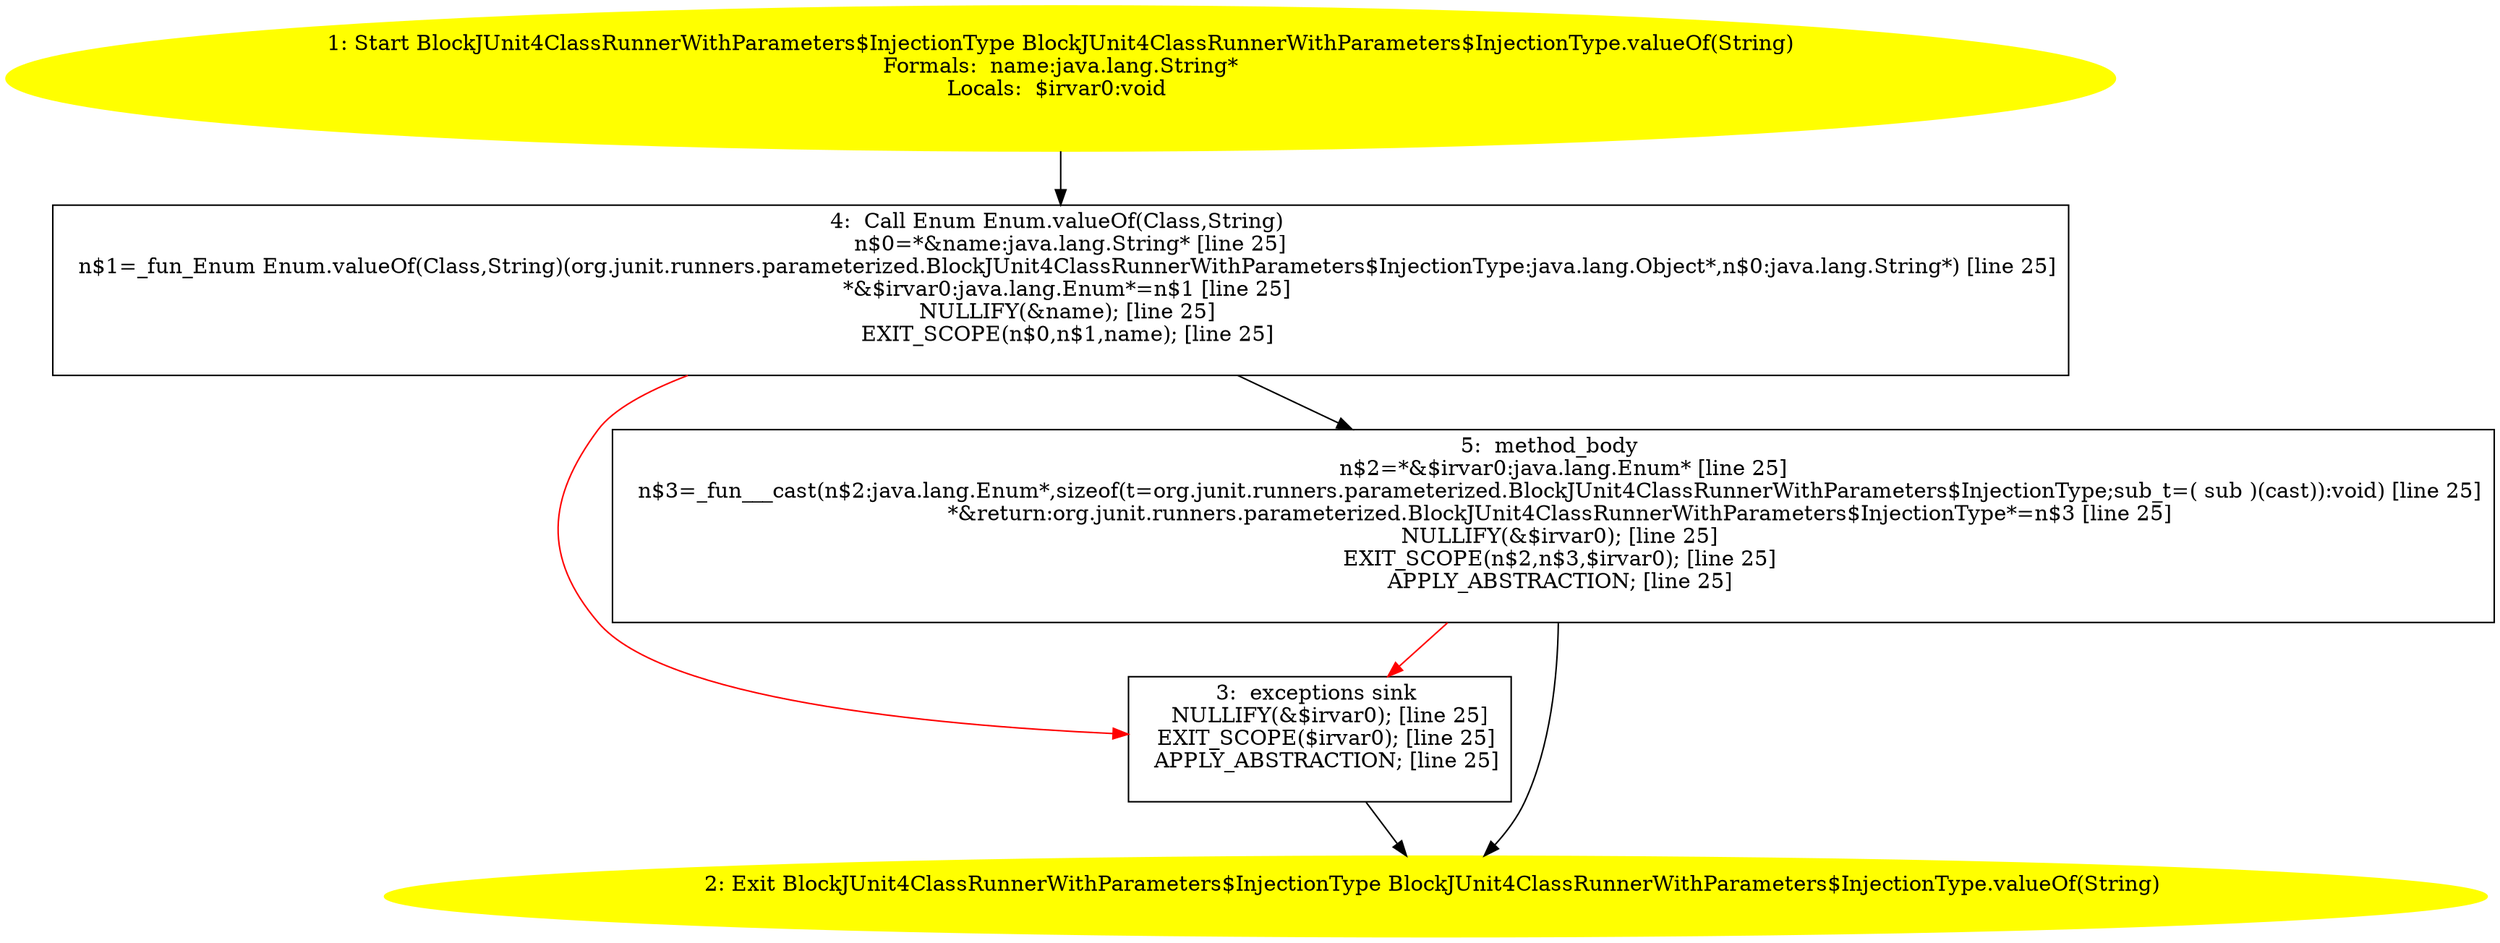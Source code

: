 /* @generated */
digraph cfg {
"org.junit.runners.parameterized.BlockJUnit4ClassRunnerWithParameters$InjectionType.valueOf(java.lang.7ce2aed279407291b445ab412c123e51_1" [label="1: Start BlockJUnit4ClassRunnerWithParameters$InjectionType BlockJUnit4ClassRunnerWithParameters$InjectionType.valueOf(String)\nFormals:  name:java.lang.String*\nLocals:  $irvar0:void \n  " color=yellow style=filled]
	

	 "org.junit.runners.parameterized.BlockJUnit4ClassRunnerWithParameters$InjectionType.valueOf(java.lang.7ce2aed279407291b445ab412c123e51_1" -> "org.junit.runners.parameterized.BlockJUnit4ClassRunnerWithParameters$InjectionType.valueOf(java.lang.7ce2aed279407291b445ab412c123e51_4" ;
"org.junit.runners.parameterized.BlockJUnit4ClassRunnerWithParameters$InjectionType.valueOf(java.lang.7ce2aed279407291b445ab412c123e51_2" [label="2: Exit BlockJUnit4ClassRunnerWithParameters$InjectionType BlockJUnit4ClassRunnerWithParameters$InjectionType.valueOf(String) \n  " color=yellow style=filled]
	

"org.junit.runners.parameterized.BlockJUnit4ClassRunnerWithParameters$InjectionType.valueOf(java.lang.7ce2aed279407291b445ab412c123e51_3" [label="3:  exceptions sink \n   NULLIFY(&$irvar0); [line 25]\n  EXIT_SCOPE($irvar0); [line 25]\n  APPLY_ABSTRACTION; [line 25]\n " shape="box"]
	

	 "org.junit.runners.parameterized.BlockJUnit4ClassRunnerWithParameters$InjectionType.valueOf(java.lang.7ce2aed279407291b445ab412c123e51_3" -> "org.junit.runners.parameterized.BlockJUnit4ClassRunnerWithParameters$InjectionType.valueOf(java.lang.7ce2aed279407291b445ab412c123e51_2" ;
"org.junit.runners.parameterized.BlockJUnit4ClassRunnerWithParameters$InjectionType.valueOf(java.lang.7ce2aed279407291b445ab412c123e51_4" [label="4:  Call Enum Enum.valueOf(Class,String) \n   n$0=*&name:java.lang.String* [line 25]\n  n$1=_fun_Enum Enum.valueOf(Class,String)(org.junit.runners.parameterized.BlockJUnit4ClassRunnerWithParameters$InjectionType:java.lang.Object*,n$0:java.lang.String*) [line 25]\n  *&$irvar0:java.lang.Enum*=n$1 [line 25]\n  NULLIFY(&name); [line 25]\n  EXIT_SCOPE(n$0,n$1,name); [line 25]\n " shape="box"]
	

	 "org.junit.runners.parameterized.BlockJUnit4ClassRunnerWithParameters$InjectionType.valueOf(java.lang.7ce2aed279407291b445ab412c123e51_4" -> "org.junit.runners.parameterized.BlockJUnit4ClassRunnerWithParameters$InjectionType.valueOf(java.lang.7ce2aed279407291b445ab412c123e51_5" ;
	 "org.junit.runners.parameterized.BlockJUnit4ClassRunnerWithParameters$InjectionType.valueOf(java.lang.7ce2aed279407291b445ab412c123e51_4" -> "org.junit.runners.parameterized.BlockJUnit4ClassRunnerWithParameters$InjectionType.valueOf(java.lang.7ce2aed279407291b445ab412c123e51_3" [color="red" ];
"org.junit.runners.parameterized.BlockJUnit4ClassRunnerWithParameters$InjectionType.valueOf(java.lang.7ce2aed279407291b445ab412c123e51_5" [label="5:  method_body \n   n$2=*&$irvar0:java.lang.Enum* [line 25]\n  n$3=_fun___cast(n$2:java.lang.Enum*,sizeof(t=org.junit.runners.parameterized.BlockJUnit4ClassRunnerWithParameters$InjectionType;sub_t=( sub )(cast)):void) [line 25]\n  *&return:org.junit.runners.parameterized.BlockJUnit4ClassRunnerWithParameters$InjectionType*=n$3 [line 25]\n  NULLIFY(&$irvar0); [line 25]\n  EXIT_SCOPE(n$2,n$3,$irvar0); [line 25]\n  APPLY_ABSTRACTION; [line 25]\n " shape="box"]
	

	 "org.junit.runners.parameterized.BlockJUnit4ClassRunnerWithParameters$InjectionType.valueOf(java.lang.7ce2aed279407291b445ab412c123e51_5" -> "org.junit.runners.parameterized.BlockJUnit4ClassRunnerWithParameters$InjectionType.valueOf(java.lang.7ce2aed279407291b445ab412c123e51_2" ;
	 "org.junit.runners.parameterized.BlockJUnit4ClassRunnerWithParameters$InjectionType.valueOf(java.lang.7ce2aed279407291b445ab412c123e51_5" -> "org.junit.runners.parameterized.BlockJUnit4ClassRunnerWithParameters$InjectionType.valueOf(java.lang.7ce2aed279407291b445ab412c123e51_3" [color="red" ];
}
